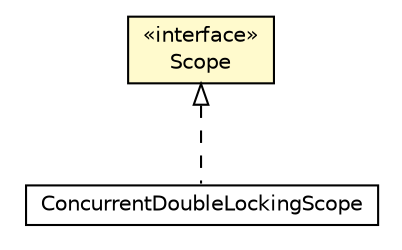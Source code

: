 #!/usr/local/bin/dot
#
# Class diagram 
# Generated by UMLGraph version 5.1 (http://www.umlgraph.org/)
#

digraph G {
	edge [fontname="Helvetica",fontsize=10,labelfontname="Helvetica",labelfontsize=10];
	node [fontname="Helvetica",fontsize=10,shape=plaintext];
	nodesep=0.25;
	ranksep=0.5;
	// org.androidtransfuse.scope.Scope
	c12939 [label=<<table title="org.androidtransfuse.scope.Scope" border="0" cellborder="1" cellspacing="0" cellpadding="2" port="p" bgcolor="lemonChiffon" href="./Scope.html">
		<tr><td><table border="0" cellspacing="0" cellpadding="1">
<tr><td align="center" balign="center"> &#171;interface&#187; </td></tr>
<tr><td align="center" balign="center"> Scope </td></tr>
		</table></td></tr>
		</table>>, fontname="Helvetica", fontcolor="black", fontsize=10.0];
	// org.androidtransfuse.scope.ConcurrentDoubleLockingScope
	c12942 [label=<<table title="org.androidtransfuse.scope.ConcurrentDoubleLockingScope" border="0" cellborder="1" cellspacing="0" cellpadding="2" port="p" href="./ConcurrentDoubleLockingScope.html">
		<tr><td><table border="0" cellspacing="0" cellpadding="1">
<tr><td align="center" balign="center"> ConcurrentDoubleLockingScope </td></tr>
		</table></td></tr>
		</table>>, fontname="Helvetica", fontcolor="black", fontsize=10.0];
	//org.androidtransfuse.scope.ConcurrentDoubleLockingScope implements org.androidtransfuse.scope.Scope
	c12939:p -> c12942:p [dir=back,arrowtail=empty,style=dashed];
}

